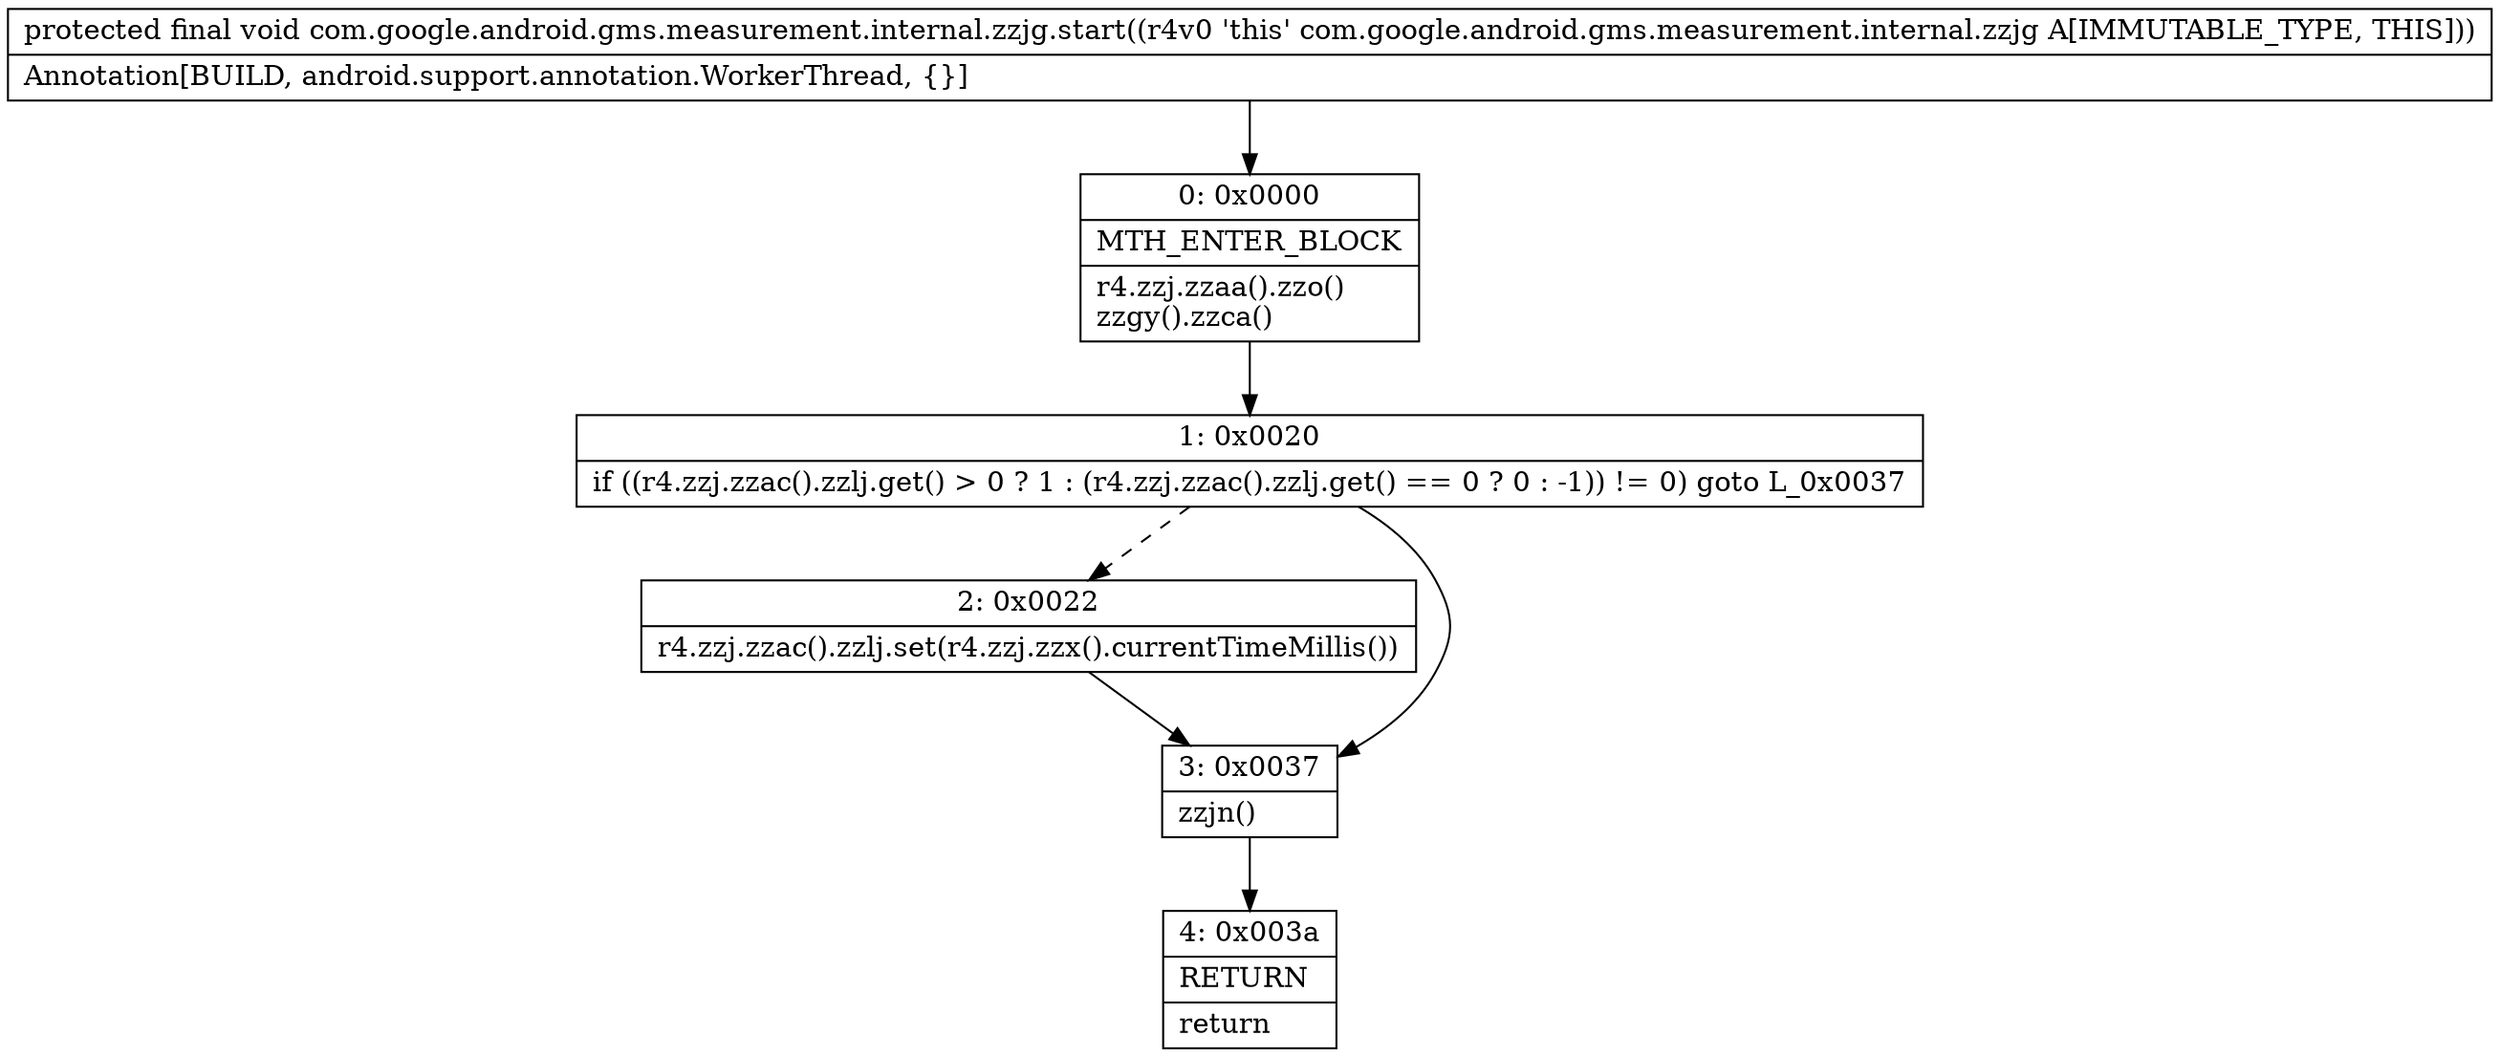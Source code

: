 digraph "CFG forcom.google.android.gms.measurement.internal.zzjg.start()V" {
Node_0 [shape=record,label="{0\:\ 0x0000|MTH_ENTER_BLOCK\l|r4.zzj.zzaa().zzo()\lzzgy().zzca()\l}"];
Node_1 [shape=record,label="{1\:\ 0x0020|if ((r4.zzj.zzac().zzlj.get() \> 0 ? 1 : (r4.zzj.zzac().zzlj.get() == 0 ? 0 : \-1)) != 0) goto L_0x0037\l}"];
Node_2 [shape=record,label="{2\:\ 0x0022|r4.zzj.zzac().zzlj.set(r4.zzj.zzx().currentTimeMillis())\l}"];
Node_3 [shape=record,label="{3\:\ 0x0037|zzjn()\l}"];
Node_4 [shape=record,label="{4\:\ 0x003a|RETURN\l|return\l}"];
MethodNode[shape=record,label="{protected final void com.google.android.gms.measurement.internal.zzjg.start((r4v0 'this' com.google.android.gms.measurement.internal.zzjg A[IMMUTABLE_TYPE, THIS]))  | Annotation[BUILD, android.support.annotation.WorkerThread, \{\}]\l}"];
MethodNode -> Node_0;
Node_0 -> Node_1;
Node_1 -> Node_2[style=dashed];
Node_1 -> Node_3;
Node_2 -> Node_3;
Node_3 -> Node_4;
}

